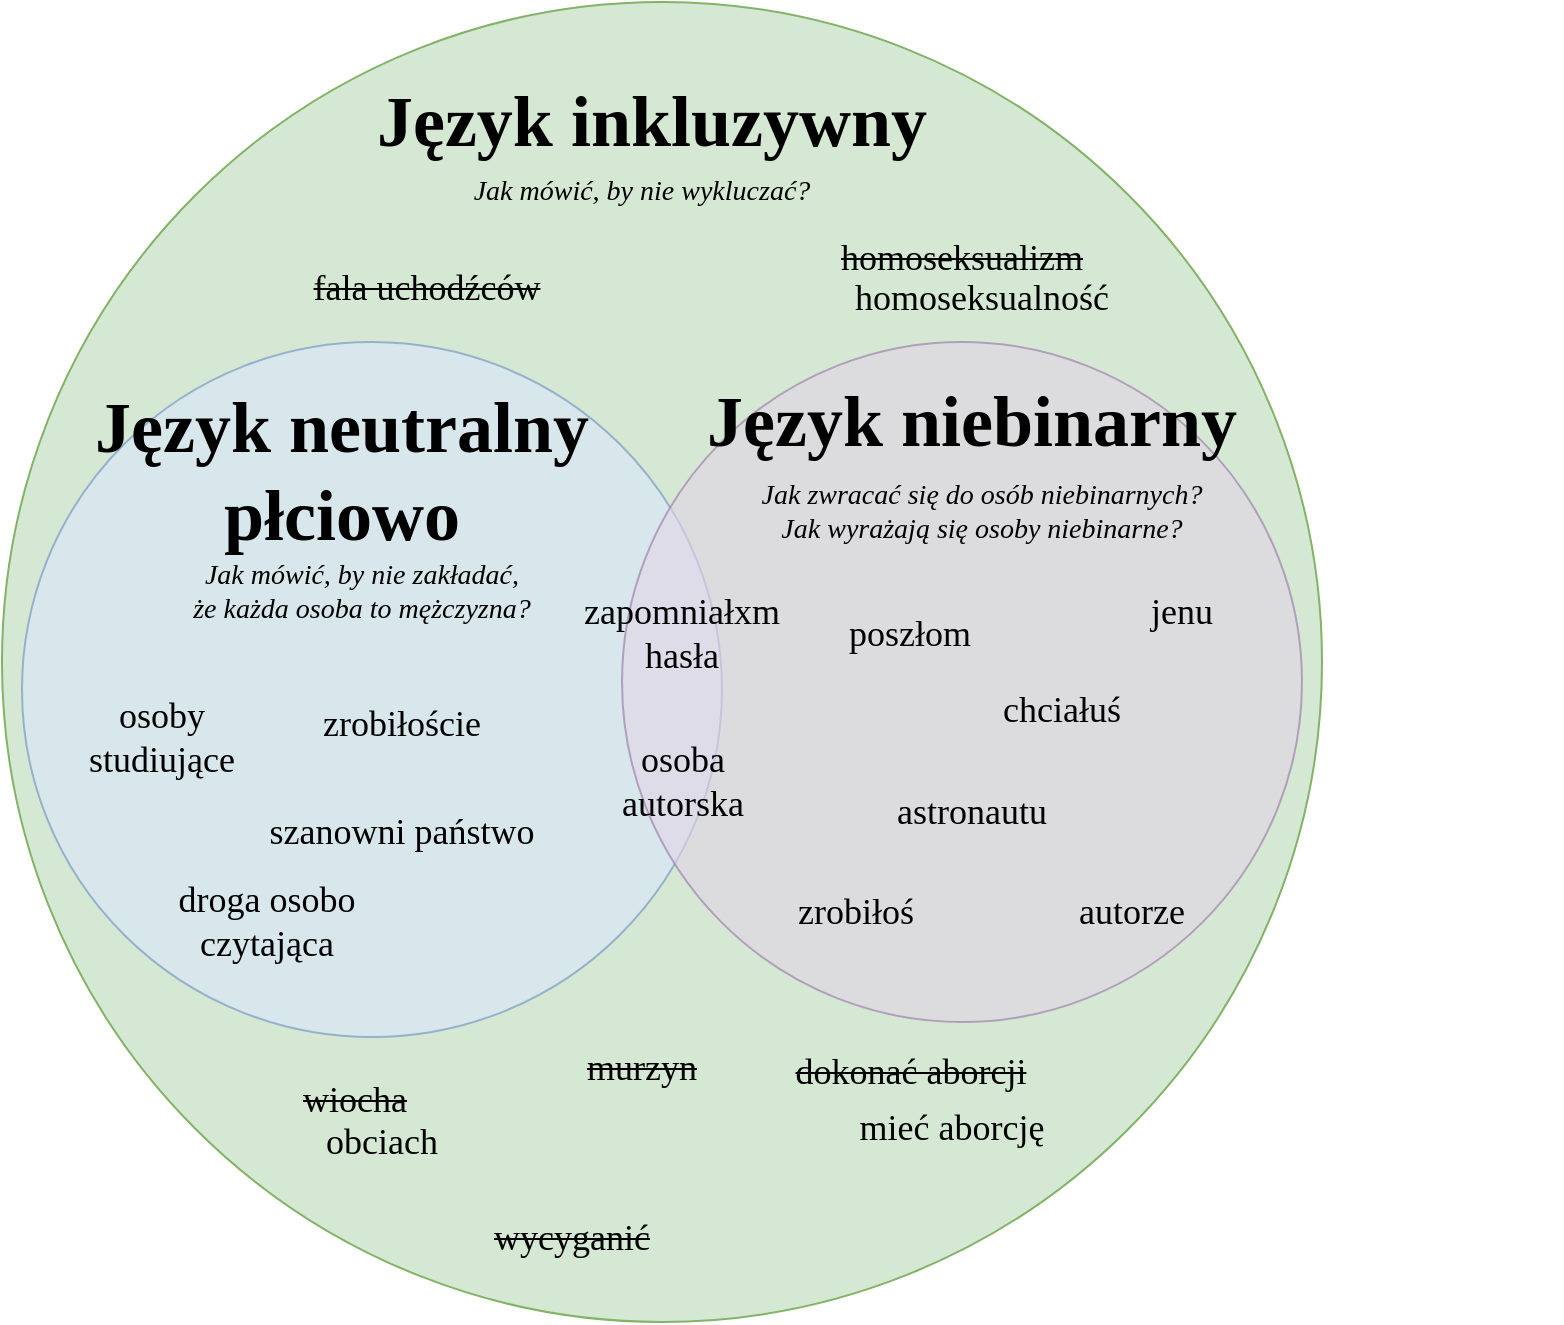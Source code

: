 <mxfile version="19.0.3" type="device"><diagram id="sFa-HFntMeTYIoapoL33" name="Page-1"><mxGraphModel dx="1186" dy="765" grid="1" gridSize="10" guides="1" tooltips="1" connect="1" arrows="1" fold="1" page="1" pageScale="1" pageWidth="827" pageHeight="1169" math="0" shadow="0"><root><mxCell id="0"/><mxCell id="1" parent="0"/><mxCell id="plQa53kq_lv3yNSYp6LD-1" value="" style="ellipse;whiteSpace=wrap;html=1;fillColor=#d5e8d4;strokeColor=#82b366;shadow=0;sketch=0;" vertex="1" parent="1"><mxGeometry width="660" height="660" as="geometry"/></mxCell><mxCell id="plQa53kq_lv3yNSYp6LD-2" value="Język inkluzywny" style="text;html=1;strokeColor=none;fillColor=none;align=center;verticalAlign=middle;whiteSpace=wrap;rounded=0;fontSize=36;fontFamily=Quicksand;fontStyle=1" vertex="1" parent="1"><mxGeometry x="30" y="20" width="590" height="80" as="geometry"/></mxCell><mxCell id="plQa53kq_lv3yNSYp6LD-3" value="Jak mówić, by nie wykluczać?" style="text;html=1;strokeColor=none;fillColor=none;align=center;verticalAlign=middle;whiteSpace=wrap;rounded=0;fontSize=14;fontFamily=Nunito;fontStyle=2" vertex="1" parent="1"><mxGeometry x="150" y="80" width="340" height="30" as="geometry"/></mxCell><mxCell id="plQa53kq_lv3yNSYp6LD-4" value="" style="ellipse;whiteSpace=wrap;html=1;fillColor=#dae8fc;strokeColor=#6c8ebf;shadow=0;opacity=60;" vertex="1" parent="1"><mxGeometry x="10" y="170" width="350" height="347.5" as="geometry"/></mxCell><mxCell id="plQa53kq_lv3yNSYp6LD-5" value="Język neutralny płciowo" style="text;html=1;strokeColor=none;fillColor=none;align=center;verticalAlign=middle;whiteSpace=wrap;rounded=0;fontSize=36;fontFamily=Quicksand;fontStyle=1" vertex="1" parent="1"><mxGeometry x="20" y="190" width="300" height="90" as="geometry"/></mxCell><mxCell id="plQa53kq_lv3yNSYp6LD-6" value="Jak mówić, by nie zakładać,&lt;br style=&quot;font-size: 14px;&quot;&gt;że każda osoba to mężczyzna?" style="text;html=1;strokeColor=none;fillColor=none;align=center;verticalAlign=middle;whiteSpace=wrap;rounded=0;fontSize=14;fontFamily=Nunito;fontStyle=2" vertex="1" parent="1"><mxGeometry x="10" y="280" width="340" height="30" as="geometry"/></mxCell><mxCell id="plQa53kq_lv3yNSYp6LD-7" value="" style="ellipse;whiteSpace=wrap;html=1;fillColor=#e1d5e7;strokeColor=#9673a6;opacity=60;" vertex="1" parent="1"><mxGeometry x="310" y="170" width="340" height="340" as="geometry"/></mxCell><mxCell id="plQa53kq_lv3yNSYp6LD-8" value="Język niebinarny" style="text;html=1;strokeColor=none;fillColor=none;align=center;verticalAlign=middle;whiteSpace=wrap;rounded=0;fontSize=36;fontFamily=Quicksand;fontStyle=1" vertex="1" parent="1"><mxGeometry x="190" y="170" width="590" height="80" as="geometry"/></mxCell><mxCell id="plQa53kq_lv3yNSYp6LD-9" value="Jak zwracać się do osób niebinarnych?&lt;br style=&quot;font-size: 14px;&quot;&gt;Jak wyrażają się osoby niebinarne?" style="text;html=1;strokeColor=none;fillColor=none;align=center;verticalAlign=middle;whiteSpace=wrap;rounded=0;fontSize=14;fontFamily=Nunito;fontStyle=2" vertex="1" parent="1"><mxGeometry x="320" y="240" width="340" height="30" as="geometry"/></mxCell><mxCell id="plQa53kq_lv3yNSYp6LD-10" value="zrobiłoś" style="text;html=1;strokeColor=none;fillColor=none;align=center;verticalAlign=middle;whiteSpace=wrap;rounded=0;fontSize=18;fontFamily=Nunito;" vertex="1" parent="1"><mxGeometry x="387.44" y="440" width="80" height="30" as="geometry"/></mxCell><mxCell id="plQa53kq_lv3yNSYp6LD-11" value="jenu" style="text;html=1;strokeColor=none;fillColor=none;align=center;verticalAlign=middle;whiteSpace=wrap;rounded=0;fontSize=18;fontFamily=Nunito;" vertex="1" parent="1"><mxGeometry x="550" y="290" width="80" height="30" as="geometry"/></mxCell><mxCell id="plQa53kq_lv3yNSYp6LD-12" value="chciałuś" style="text;html=1;strokeColor=none;fillColor=none;align=center;verticalAlign=middle;whiteSpace=wrap;rounded=0;fontSize=18;fontFamily=Nunito;" vertex="1" parent="1"><mxGeometry x="490" y="338.75" width="80" height="30" as="geometry"/></mxCell><mxCell id="plQa53kq_lv3yNSYp6LD-13" value="poszłom" style="text;html=1;strokeColor=none;fillColor=none;align=center;verticalAlign=middle;whiteSpace=wrap;rounded=0;fontSize=18;fontFamily=Nunito;" vertex="1" parent="1"><mxGeometry x="414" y="301.25" width="80" height="30" as="geometry"/></mxCell><mxCell id="plQa53kq_lv3yNSYp6LD-14" value="autorze" style="text;html=1;strokeColor=none;fillColor=none;align=center;verticalAlign=middle;whiteSpace=wrap;rounded=0;fontSize=18;fontFamily=Nunito;" vertex="1" parent="1"><mxGeometry x="525" y="440" width="80" height="30" as="geometry"/></mxCell><mxCell id="plQa53kq_lv3yNSYp6LD-15" value="astronautu" style="text;html=1;strokeColor=none;fillColor=none;align=center;verticalAlign=middle;whiteSpace=wrap;rounded=0;fontSize=18;fontFamily=Nunito;" vertex="1" parent="1"><mxGeometry x="445" y="390" width="80" height="30" as="geometry"/></mxCell><mxCell id="plQa53kq_lv3yNSYp6LD-16" value="szanowni państwo" style="text;html=1;strokeColor=none;fillColor=none;align=center;verticalAlign=middle;whiteSpace=wrap;rounded=0;fontSize=18;fontFamily=Nunito;" vertex="1" parent="1"><mxGeometry x="105.13" y="390" width="189.75" height="50" as="geometry"/></mxCell><mxCell id="plQa53kq_lv3yNSYp6LD-17" value="droga osobo czytająca" style="text;html=1;strokeColor=none;fillColor=none;align=center;verticalAlign=middle;whiteSpace=wrap;rounded=0;fontSize=18;fontFamily=Nunito;" vertex="1" parent="1"><mxGeometry x="75.12" y="420" width="114.88" height="80" as="geometry"/></mxCell><mxCell id="plQa53kq_lv3yNSYp6LD-18" value="zapomniałxm hasła" style="text;html=1;strokeColor=none;fillColor=none;align=center;verticalAlign=middle;whiteSpace=wrap;rounded=0;fontSize=18;fontFamily=Nunito;" vertex="1" parent="1"><mxGeometry x="280.0" y="301.25" width="120" height="30" as="geometry"/></mxCell><mxCell id="plQa53kq_lv3yNSYp6LD-19" value="osoby studiujące" style="text;html=1;strokeColor=none;fillColor=none;align=center;verticalAlign=middle;whiteSpace=wrap;rounded=0;fontSize=18;fontFamily=Nunito;" vertex="1" parent="1"><mxGeometry x="30" y="345" width="100" height="45" as="geometry"/></mxCell><mxCell id="plQa53kq_lv3yNSYp6LD-20" value="zrobiłoście" style="text;html=1;strokeColor=none;fillColor=none;align=center;verticalAlign=middle;whiteSpace=wrap;rounded=0;fontSize=18;fontFamily=Nunito;" vertex="1" parent="1"><mxGeometry x="150" y="338.75" width="100" height="45" as="geometry"/></mxCell><mxCell id="plQa53kq_lv3yNSYp6LD-21" value="&lt;strike&gt;murzyn&lt;/strike&gt;" style="text;html=1;strokeColor=none;fillColor=none;align=center;verticalAlign=middle;whiteSpace=wrap;rounded=0;fontSize=18;fontFamily=Nunito;" vertex="1" parent="1"><mxGeometry x="270" y="515" width="100" height="35" as="geometry"/></mxCell><mxCell id="plQa53kq_lv3yNSYp6LD-22" value="&lt;strike&gt;wycyganić&lt;/strike&gt;" style="text;html=1;strokeColor=none;fillColor=none;align=center;verticalAlign=middle;whiteSpace=wrap;rounded=0;fontSize=18;fontFamily=Nunito;" vertex="1" parent="1"><mxGeometry x="235" y="600" width="100" height="35" as="geometry"/></mxCell><mxCell id="plQa53kq_lv3yNSYp6LD-23" value="&lt;strike&gt;homoseksualizm&lt;/strike&gt;" style="text;html=1;strokeColor=none;fillColor=none;align=center;verticalAlign=middle;whiteSpace=wrap;rounded=0;fontSize=18;fontFamily=Nunito;" vertex="1" parent="1"><mxGeometry x="430" y="110" width="100" height="35" as="geometry"/></mxCell><mxCell id="plQa53kq_lv3yNSYp6LD-24" value="homoseksualność" style="text;html=1;strokeColor=none;fillColor=none;align=center;verticalAlign=middle;whiteSpace=wrap;rounded=0;fontSize=18;fontFamily=Nunito;" vertex="1" parent="1"><mxGeometry x="440" y="125" width="100" height="45" as="geometry"/></mxCell><mxCell id="plQa53kq_lv3yNSYp6LD-25" value="&lt;strike&gt;dokonać aborcji&lt;/strike&gt;" style="text;html=1;strokeColor=none;fillColor=none;align=center;verticalAlign=middle;whiteSpace=wrap;rounded=0;fontSize=18;fontFamily=Nunito;" vertex="1" parent="1"><mxGeometry x="391.5" y="517.5" width="125" height="35" as="geometry"/></mxCell><mxCell id="plQa53kq_lv3yNSYp6LD-26" value="mieć aborcję" style="text;html=1;strokeColor=none;fillColor=none;align=center;verticalAlign=middle;whiteSpace=wrap;rounded=0;fontSize=18;fontFamily=Nunito;" vertex="1" parent="1"><mxGeometry x="425" y="540" width="100" height="45" as="geometry"/></mxCell><mxCell id="plQa53kq_lv3yNSYp6LD-27" value="&lt;strike&gt;wiocha&lt;/strike&gt;" style="text;html=1;strokeColor=none;fillColor=none;align=center;verticalAlign=middle;whiteSpace=wrap;rounded=0;fontSize=18;fontFamily=Nunito;" vertex="1" parent="1"><mxGeometry x="130" y="532.5" width="92.86" height="32.5" as="geometry"/></mxCell><mxCell id="plQa53kq_lv3yNSYp6LD-28" value="obciach" style="text;html=1;strokeColor=none;fillColor=none;align=center;verticalAlign=middle;whiteSpace=wrap;rounded=0;fontSize=18;fontFamily=Nunito;" vertex="1" parent="1"><mxGeometry x="140" y="547.5" width="100" height="45" as="geometry"/></mxCell><mxCell id="plQa53kq_lv3yNSYp6LD-29" value="&lt;strike&gt;fala uchodźców&lt;/strike&gt;" style="text;html=1;strokeColor=none;fillColor=none;align=center;verticalAlign=middle;whiteSpace=wrap;rounded=0;fontSize=18;fontFamily=Nunito;" vertex="1" parent="1"><mxGeometry x="150" y="125" width="125" height="35" as="geometry"/></mxCell><mxCell id="plQa53kq_lv3yNSYp6LD-34" value="osoba autorska" style="text;html=1;strokeColor=none;fillColor=none;align=center;verticalAlign=middle;whiteSpace=wrap;rounded=0;fontSize=18;fontFamily=Nunito;" vertex="1" parent="1"><mxGeometry x="292.56" y="350" width="94.88" height="80" as="geometry"/></mxCell></root></mxGraphModel></diagram></mxfile>